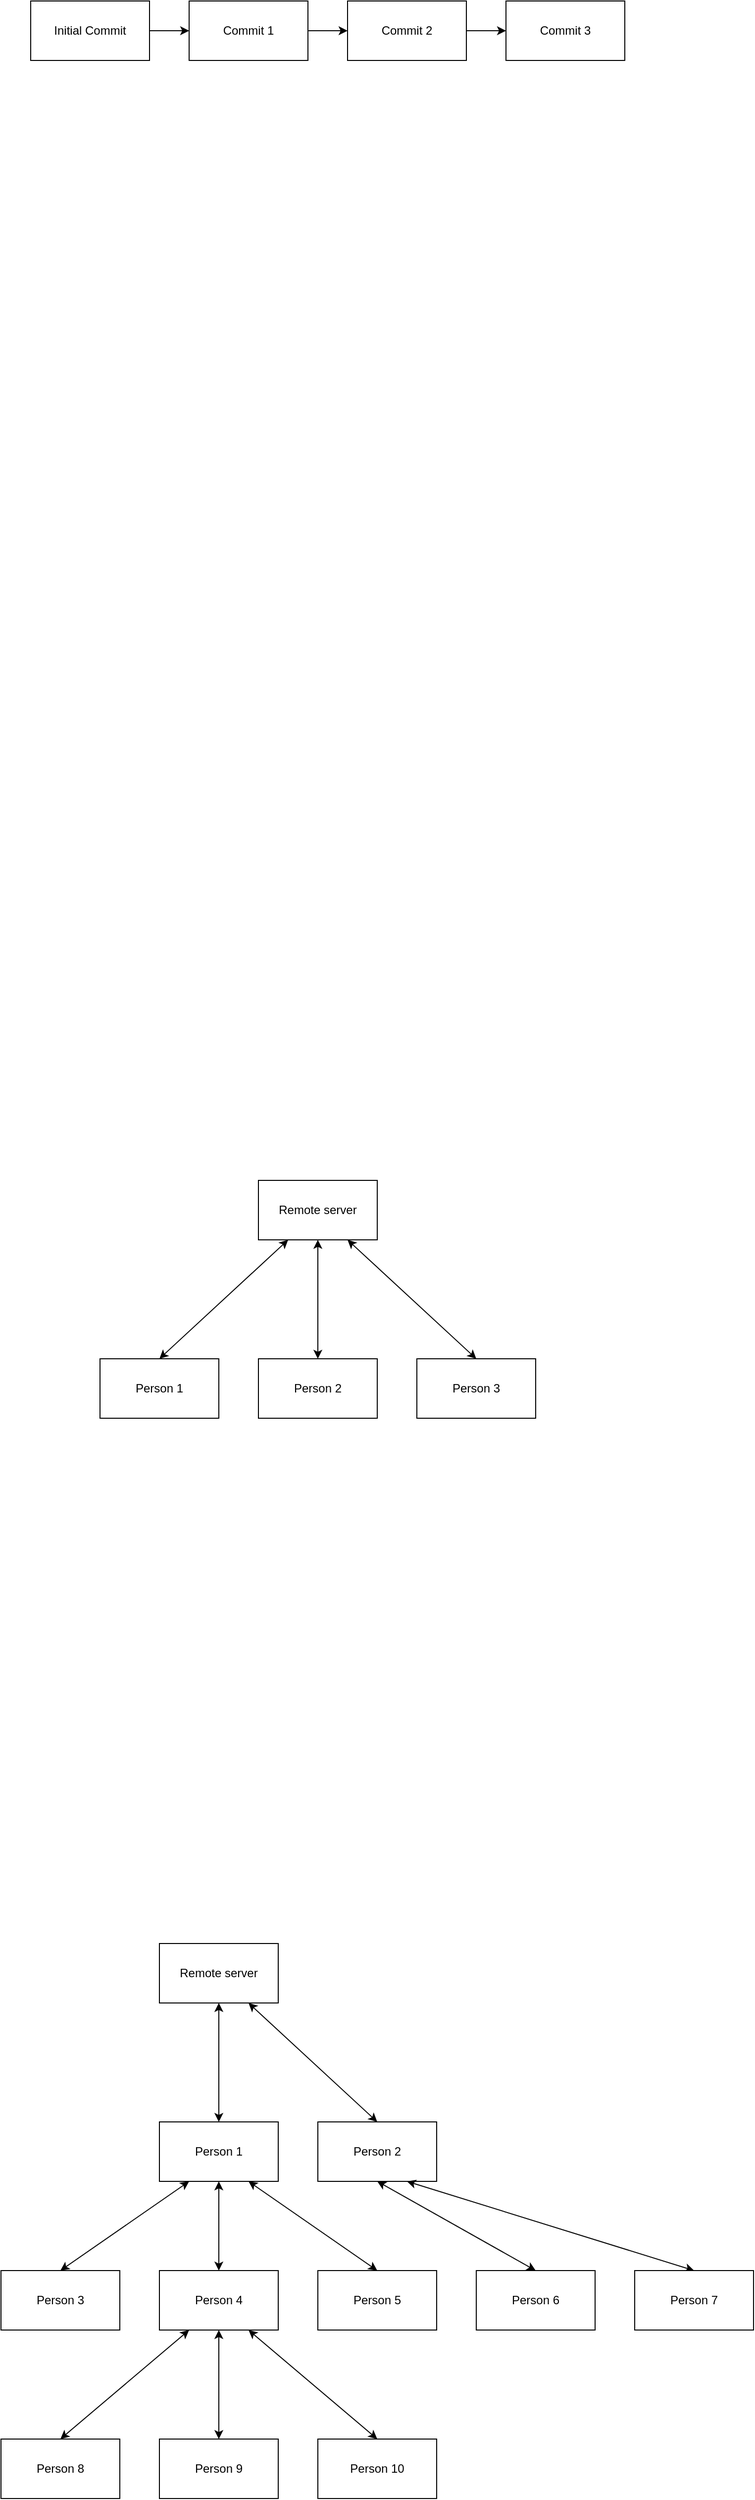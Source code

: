 <mxfile version="26.1.1">
  <diagram name="Page-1" id="YSWj-yMNKOiOtg1tX0aj">
    <mxGraphModel dx="1687" dy="982" grid="1" gridSize="10" guides="1" tooltips="1" connect="1" arrows="1" fold="1" page="1" pageScale="1" pageWidth="850" pageHeight="1100" math="0" shadow="0">
      <root>
        <mxCell id="0" />
        <mxCell id="1" parent="0" />
        <mxCell id="kHm1TzqVJnTORGBLQNCM-5" style="rounded=0;orthogonalLoop=1;jettySize=auto;html=1;exitX=1;exitY=0.5;exitDx=0;exitDy=0;entryX=0;entryY=0.5;entryDx=0;entryDy=0;" parent="1" source="kHm1TzqVJnTORGBLQNCM-1" target="kHm1TzqVJnTORGBLQNCM-4" edge="1">
          <mxGeometry relative="1" as="geometry">
            <mxPoint x="280" y="290" as="targetPoint" />
          </mxGeometry>
        </mxCell>
        <mxCell id="kHm1TzqVJnTORGBLQNCM-1" value="Initial Commit" style="rounded=0;whiteSpace=wrap;html=1;" parent="1" vertex="1">
          <mxGeometry x="100" y="330" width="120" height="60" as="geometry" />
        </mxCell>
        <mxCell id="kHm1TzqVJnTORGBLQNCM-12" style="edgeStyle=none;rounded=0;orthogonalLoop=1;jettySize=auto;html=1;entryX=0;entryY=0.5;entryDx=0;entryDy=0;" parent="1" source="kHm1TzqVJnTORGBLQNCM-4" target="kHm1TzqVJnTORGBLQNCM-10" edge="1">
          <mxGeometry relative="1" as="geometry" />
        </mxCell>
        <mxCell id="kHm1TzqVJnTORGBLQNCM-4" value="Commit 1" style="rounded=0;whiteSpace=wrap;html=1;" parent="1" vertex="1">
          <mxGeometry x="260" y="330" width="120" height="60" as="geometry" />
        </mxCell>
        <mxCell id="kHm1TzqVJnTORGBLQNCM-13" style="edgeStyle=none;rounded=0;orthogonalLoop=1;jettySize=auto;html=1;entryX=0;entryY=0.5;entryDx=0;entryDy=0;" parent="1" source="kHm1TzqVJnTORGBLQNCM-10" target="kHm1TzqVJnTORGBLQNCM-11" edge="1">
          <mxGeometry relative="1" as="geometry" />
        </mxCell>
        <mxCell id="kHm1TzqVJnTORGBLQNCM-10" value="Commit 2" style="rounded=0;whiteSpace=wrap;html=1;" parent="1" vertex="1">
          <mxGeometry x="420" y="330" width="120" height="60" as="geometry" />
        </mxCell>
        <mxCell id="kHm1TzqVJnTORGBLQNCM-11" value="Commit 3" style="rounded=0;whiteSpace=wrap;html=1;" parent="1" vertex="1">
          <mxGeometry x="580" y="330" width="120" height="60" as="geometry" />
        </mxCell>
        <mxCell id="kHm1TzqVJnTORGBLQNCM-14" value="Remote server" style="rounded=0;whiteSpace=wrap;html=1;" parent="1" vertex="1">
          <mxGeometry x="330" y="1520" width="120" height="60" as="geometry" />
        </mxCell>
        <mxCell id="kHm1TzqVJnTORGBLQNCM-15" value="Person 2" style="rounded=0;whiteSpace=wrap;html=1;" parent="1" vertex="1">
          <mxGeometry x="330" y="1700" width="120" height="60" as="geometry" />
        </mxCell>
        <mxCell id="C7E58GQU99KbfUiz1UsX-1" value="Person 1" style="rounded=0;whiteSpace=wrap;html=1;" parent="1" vertex="1">
          <mxGeometry x="170" y="1700" width="120" height="60" as="geometry" />
        </mxCell>
        <mxCell id="C7E58GQU99KbfUiz1UsX-2" value="" style="endArrow=classic;startArrow=classic;html=1;rounded=0;entryX=0.5;entryY=1;entryDx=0;entryDy=0;exitX=0.5;exitY=0;exitDx=0;exitDy=0;" parent="1" source="kHm1TzqVJnTORGBLQNCM-15" target="kHm1TzqVJnTORGBLQNCM-14" edge="1">
          <mxGeometry width="50" height="50" relative="1" as="geometry">
            <mxPoint x="330" y="1670" as="sourcePoint" />
            <mxPoint x="380" y="1620" as="targetPoint" />
          </mxGeometry>
        </mxCell>
        <mxCell id="C7E58GQU99KbfUiz1UsX-3" value="" style="endArrow=classic;startArrow=classic;html=1;rounded=0;entryX=0.25;entryY=1;entryDx=0;entryDy=0;exitX=0.5;exitY=0;exitDx=0;exitDy=0;" parent="1" source="C7E58GQU99KbfUiz1UsX-1" target="kHm1TzqVJnTORGBLQNCM-14" edge="1">
          <mxGeometry width="50" height="50" relative="1" as="geometry">
            <mxPoint x="400" y="1710" as="sourcePoint" />
            <mxPoint x="400" y="1590" as="targetPoint" />
          </mxGeometry>
        </mxCell>
        <mxCell id="C7E58GQU99KbfUiz1UsX-4" value="" style="endArrow=classic;startArrow=classic;html=1;rounded=0;entryX=0.75;entryY=1;entryDx=0;entryDy=0;exitX=0.5;exitY=0;exitDx=0;exitDy=0;" parent="1" source="C7E58GQU99KbfUiz1UsX-5" target="kHm1TzqVJnTORGBLQNCM-14" edge="1">
          <mxGeometry width="50" height="50" relative="1" as="geometry">
            <mxPoint x="570" y="1660" as="sourcePoint" />
            <mxPoint x="400" y="1590" as="targetPoint" />
          </mxGeometry>
        </mxCell>
        <mxCell id="C7E58GQU99KbfUiz1UsX-5" value="Person 3" style="rounded=0;whiteSpace=wrap;html=1;" parent="1" vertex="1">
          <mxGeometry x="490" y="1700" width="120" height="60" as="geometry" />
        </mxCell>
        <mxCell id="Fp1jmSdPSLpEjLVOa8Jk-2" value="Remote server" style="rounded=0;whiteSpace=wrap;html=1;" vertex="1" parent="1">
          <mxGeometry x="230" y="2290" width="120" height="60" as="geometry" />
        </mxCell>
        <mxCell id="Fp1jmSdPSLpEjLVOa8Jk-3" value="Person 1" style="rounded=0;whiteSpace=wrap;html=1;" vertex="1" parent="1">
          <mxGeometry x="230" y="2470" width="120" height="60" as="geometry" />
        </mxCell>
        <mxCell id="Fp1jmSdPSLpEjLVOa8Jk-5" value="" style="endArrow=classic;startArrow=classic;html=1;rounded=0;entryX=0.5;entryY=1;entryDx=0;entryDy=0;exitX=0.5;exitY=0;exitDx=0;exitDy=0;" edge="1" parent="1" source="Fp1jmSdPSLpEjLVOa8Jk-3" target="Fp1jmSdPSLpEjLVOa8Jk-2">
          <mxGeometry width="50" height="50" relative="1" as="geometry">
            <mxPoint x="230" y="2440" as="sourcePoint" />
            <mxPoint x="280" y="2390" as="targetPoint" />
          </mxGeometry>
        </mxCell>
        <mxCell id="Fp1jmSdPSLpEjLVOa8Jk-7" value="" style="endArrow=classic;startArrow=classic;html=1;rounded=0;entryX=0.75;entryY=1;entryDx=0;entryDy=0;exitX=0.5;exitY=0;exitDx=0;exitDy=0;" edge="1" parent="1" source="Fp1jmSdPSLpEjLVOa8Jk-8" target="Fp1jmSdPSLpEjLVOa8Jk-2">
          <mxGeometry width="50" height="50" relative="1" as="geometry">
            <mxPoint x="470" y="2430" as="sourcePoint" />
            <mxPoint x="300" y="2360" as="targetPoint" />
          </mxGeometry>
        </mxCell>
        <mxCell id="Fp1jmSdPSLpEjLVOa8Jk-8" value="Person 2" style="rounded=0;whiteSpace=wrap;html=1;" vertex="1" parent="1">
          <mxGeometry x="390" y="2470" width="120" height="60" as="geometry" />
        </mxCell>
        <mxCell id="Fp1jmSdPSLpEjLVOa8Jk-10" value="Person 4" style="rounded=0;whiteSpace=wrap;html=1;" vertex="1" parent="1">
          <mxGeometry x="230" y="2620" width="120" height="60" as="geometry" />
        </mxCell>
        <mxCell id="Fp1jmSdPSLpEjLVOa8Jk-11" value="Person 3" style="rounded=0;whiteSpace=wrap;html=1;" vertex="1" parent="1">
          <mxGeometry x="70" y="2620" width="120" height="60" as="geometry" />
        </mxCell>
        <mxCell id="Fp1jmSdPSLpEjLVOa8Jk-12" value="" style="endArrow=classic;startArrow=classic;html=1;rounded=0;entryX=0.5;entryY=1;entryDx=0;entryDy=0;exitX=0.5;exitY=0;exitDx=0;exitDy=0;" edge="1" parent="1" source="Fp1jmSdPSLpEjLVOa8Jk-10" target="Fp1jmSdPSLpEjLVOa8Jk-3">
          <mxGeometry width="50" height="50" relative="1" as="geometry">
            <mxPoint x="210" y="2690" as="sourcePoint" />
            <mxPoint x="270" y="2600" as="targetPoint" />
          </mxGeometry>
        </mxCell>
        <mxCell id="Fp1jmSdPSLpEjLVOa8Jk-13" value="" style="endArrow=classic;startArrow=classic;html=1;rounded=0;entryX=0.25;entryY=1;entryDx=0;entryDy=0;exitX=0.5;exitY=0;exitDx=0;exitDy=0;" edge="1" parent="1" source="Fp1jmSdPSLpEjLVOa8Jk-11" target="Fp1jmSdPSLpEjLVOa8Jk-3">
          <mxGeometry width="50" height="50" relative="1" as="geometry">
            <mxPoint x="280" y="2730" as="sourcePoint" />
            <mxPoint x="240" y="2600" as="targetPoint" />
          </mxGeometry>
        </mxCell>
        <mxCell id="Fp1jmSdPSLpEjLVOa8Jk-14" value="" style="endArrow=classic;startArrow=classic;html=1;rounded=0;entryX=0.75;entryY=1;entryDx=0;entryDy=0;exitX=0.5;exitY=0;exitDx=0;exitDy=0;" edge="1" parent="1" source="Fp1jmSdPSLpEjLVOa8Jk-15" target="Fp1jmSdPSLpEjLVOa8Jk-3">
          <mxGeometry width="50" height="50" relative="1" as="geometry">
            <mxPoint x="450" y="2680" as="sourcePoint" />
            <mxPoint x="300" y="2600" as="targetPoint" />
          </mxGeometry>
        </mxCell>
        <mxCell id="Fp1jmSdPSLpEjLVOa8Jk-15" value="Person 5" style="rounded=0;whiteSpace=wrap;html=1;" vertex="1" parent="1">
          <mxGeometry x="390" y="2620" width="120" height="60" as="geometry" />
        </mxCell>
        <mxCell id="Fp1jmSdPSLpEjLVOa8Jk-16" value="Person 6" style="rounded=0;whiteSpace=wrap;html=1;" vertex="1" parent="1">
          <mxGeometry x="550" y="2620" width="120" height="60" as="geometry" />
        </mxCell>
        <mxCell id="Fp1jmSdPSLpEjLVOa8Jk-17" value="" style="endArrow=classic;startArrow=classic;html=1;rounded=0;entryX=0.5;entryY=1;entryDx=0;entryDy=0;exitX=0.5;exitY=0;exitDx=0;exitDy=0;" edge="1" parent="1" source="Fp1jmSdPSLpEjLVOa8Jk-16" target="Fp1jmSdPSLpEjLVOa8Jk-8">
          <mxGeometry width="50" height="50" relative="1" as="geometry">
            <mxPoint x="530" y="2690" as="sourcePoint" />
            <mxPoint x="610" y="2530" as="targetPoint" />
          </mxGeometry>
        </mxCell>
        <mxCell id="Fp1jmSdPSLpEjLVOa8Jk-18" value="" style="endArrow=classic;startArrow=classic;html=1;rounded=0;entryX=0.75;entryY=1;entryDx=0;entryDy=0;exitX=0.5;exitY=0;exitDx=0;exitDy=0;" edge="1" parent="1" source="Fp1jmSdPSLpEjLVOa8Jk-19" target="Fp1jmSdPSLpEjLVOa8Jk-8">
          <mxGeometry width="50" height="50" relative="1" as="geometry">
            <mxPoint x="770" y="2680" as="sourcePoint" />
            <mxPoint x="640" y="2530" as="targetPoint" />
          </mxGeometry>
        </mxCell>
        <mxCell id="Fp1jmSdPSLpEjLVOa8Jk-19" value="Person 7" style="rounded=0;whiteSpace=wrap;html=1;" vertex="1" parent="1">
          <mxGeometry x="710" y="2620" width="120" height="60" as="geometry" />
        </mxCell>
        <mxCell id="Fp1jmSdPSLpEjLVOa8Jk-20" value="Person 9" style="rounded=0;whiteSpace=wrap;html=1;" vertex="1" parent="1">
          <mxGeometry x="230" y="2790" width="120" height="60" as="geometry" />
        </mxCell>
        <mxCell id="Fp1jmSdPSLpEjLVOa8Jk-21" value="Person 8" style="rounded=0;whiteSpace=wrap;html=1;" vertex="1" parent="1">
          <mxGeometry x="70" y="2790" width="120" height="60" as="geometry" />
        </mxCell>
        <mxCell id="Fp1jmSdPSLpEjLVOa8Jk-22" value="" style="endArrow=classic;startArrow=classic;html=1;rounded=0;entryX=0.5;entryY=1;entryDx=0;entryDy=0;exitX=0.5;exitY=0;exitDx=0;exitDy=0;" edge="1" parent="1" source="Fp1jmSdPSLpEjLVOa8Jk-20" target="Fp1jmSdPSLpEjLVOa8Jk-10">
          <mxGeometry width="50" height="50" relative="1" as="geometry">
            <mxPoint x="210" y="2890" as="sourcePoint" />
            <mxPoint x="290" y="2730" as="targetPoint" />
          </mxGeometry>
        </mxCell>
        <mxCell id="Fp1jmSdPSLpEjLVOa8Jk-23" value="" style="endArrow=classic;startArrow=classic;html=1;rounded=0;entryX=0.25;entryY=1;entryDx=0;entryDy=0;exitX=0.5;exitY=0;exitDx=0;exitDy=0;" edge="1" parent="1" source="Fp1jmSdPSLpEjLVOa8Jk-21" target="Fp1jmSdPSLpEjLVOa8Jk-10">
          <mxGeometry width="50" height="50" relative="1" as="geometry">
            <mxPoint x="280" y="2930" as="sourcePoint" />
            <mxPoint x="260" y="2730" as="targetPoint" />
          </mxGeometry>
        </mxCell>
        <mxCell id="Fp1jmSdPSLpEjLVOa8Jk-24" value="" style="endArrow=classic;startArrow=classic;html=1;rounded=0;entryX=0.75;entryY=1;entryDx=0;entryDy=0;exitX=0.5;exitY=0;exitDx=0;exitDy=0;" edge="1" parent="1" source="Fp1jmSdPSLpEjLVOa8Jk-25" target="Fp1jmSdPSLpEjLVOa8Jk-10">
          <mxGeometry width="50" height="50" relative="1" as="geometry">
            <mxPoint x="470" y="2740" as="sourcePoint" />
            <mxPoint x="330" y="2690" as="targetPoint" />
          </mxGeometry>
        </mxCell>
        <mxCell id="Fp1jmSdPSLpEjLVOa8Jk-25" value="Person 10" style="rounded=0;whiteSpace=wrap;html=1;" vertex="1" parent="1">
          <mxGeometry x="390" y="2790" width="120" height="60" as="geometry" />
        </mxCell>
      </root>
    </mxGraphModel>
  </diagram>
</mxfile>
